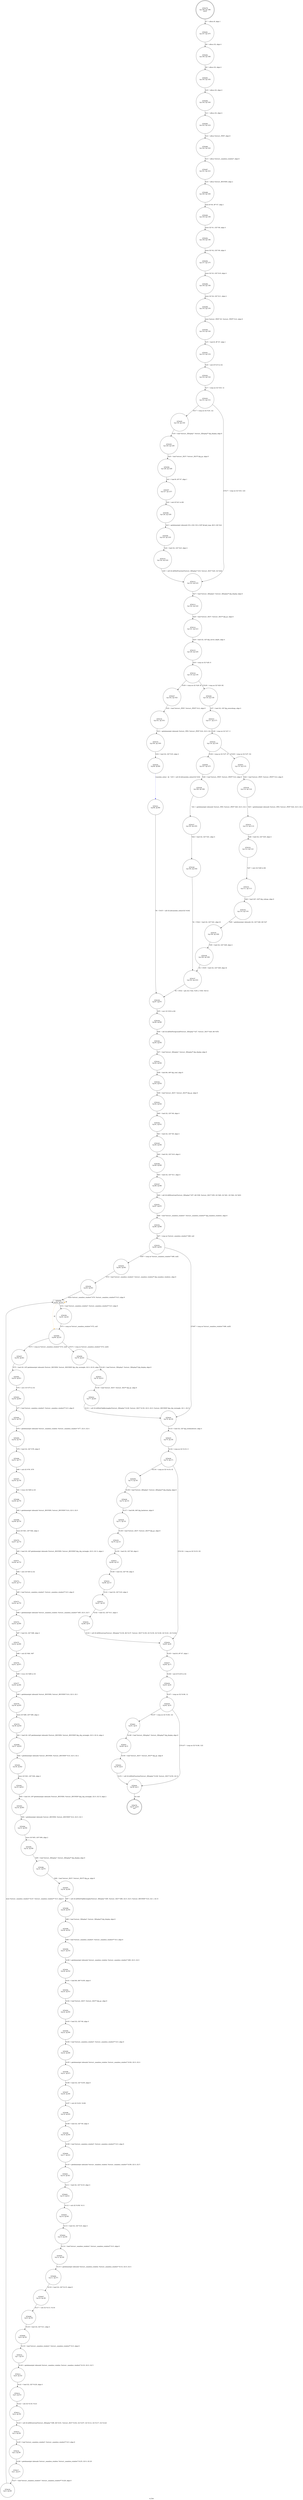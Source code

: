 digraph ui_line {
label="ui_line"
76278 [label="N76278\n(rp:57, ep:0)\nexit", shape="doublecircle"]
76279 [label="N76279\n(rp:148, ep:148)\nentry", shape="doublecircle"]
76279 -> 76281 [label="%7 = alloca i8, align 1"]
76281 [label="N76281\n(rp:147, ep:147)", shape="circle"]
76281 -> 76282 [label="%8 = alloca i32, align 4"]
76282 [label="N76282\n(rp:146, ep:146)", shape="circle"]
76282 -> 76283 [label="%9 = alloca i32, align 4"]
76283 [label="N76283\n(rp:145, ep:145)", shape="circle"]
76283 -> 76284 [label="%10 = alloca i32, align 4"]
76284 [label="N76284\n(rp:144, ep:144)", shape="circle"]
76284 -> 76285 [label="%11 = alloca i32, align 4"]
76285 [label="N76285\n(rp:143, ep:143)", shape="circle"]
76285 -> 76286 [label="%12 = alloca %struct._PEN*, align 8"]
76286 [label="N76286\n(rp:142, ep:142)", shape="circle"]
76286 -> 76287 [label="%13 = alloca %struct._seamless_window*, align 8"]
76287 [label="N76287\n(rp:141, ep:141)", shape="circle"]
76287 -> 76288 [label="%14 = alloca %struct._BOUNDS, align 2"]
76288 [label="N76288\n(rp:140, ep:140)", shape="circle"]
76288 -> 76290 [label="store i8 %0, i8* %7, align 1"]
76290 [label="N76290\n(rp:139, ep:139)", shape="circle"]
76290 -> 76292 [label="store i32 %1, i32* %8, align 4"]
76292 [label="N76292\n(rp:138, ep:138)", shape="circle"]
76292 -> 76294 [label="store i32 %2, i32* %9, align 4"]
76294 [label="N76294\n(rp:137, ep:137)", shape="circle"]
76294 -> 76296 [label="store i32 %3, i32* %10, align 4"]
76296 [label="N76296\n(rp:136, ep:136)", shape="circle"]
76296 -> 76298 [label="store i32 %4, i32* %11, align 4"]
76298 [label="N76298\n(rp:135, ep:135)", shape="circle"]
76298 -> 76300 [label="store %struct._PEN* %5, %struct._PEN** %12, align 8"]
76300 [label="N76300\n(rp:134, ep:134)", shape="circle"]
76300 -> 76301 [label="%15 = load i8, i8* %7, align 1"]
76301 [label="N76301\n(rp:133, ep:133)", shape="circle"]
76301 -> 76302 [label="%16 = zext i8 %15 to i32"]
76302 [label="N76302\n(rp:132, ep:132)", shape="circle"]
76302 -> 76303 [label="%17 = icmp ne i32 %16, 12"]
76303 [label="N76303\n(rp:131, ep:131)", shape="circle"]
76303 -> 76445 [label="[%17 = icmp ne i32 %16, 12]"]
76303 -> 76312 [label="[!(%17 = icmp ne i32 %16, 12)]"]
76305 [label="N76305\n(rp:129, ep:129)", shape="circle"]
76305 -> 76306 [label="%20 = load %struct._XGC*, %struct._XGC** @g_gc, align 8"]
76306 [label="N76306\n(rp:128, ep:128)", shape="circle"]
76306 -> 76307 [label="%21 = load i8, i8* %7, align 1"]
76307 [label="N76307\n(rp:127, ep:127)", shape="circle"]
76307 -> 76308 [label="%22 = zext i8 %21 to i64"]
76308 [label="N76308\n(rp:126, ep:126)", shape="circle"]
76308 -> 76309 [label="%23 = getelementptr inbounds [16 x i32], [16 x i32]* @rop2_map, i64 0, i64 %22"]
76309 [label="N76309\n(rp:125, ep:125)", shape="circle"]
76309 -> 76310 [label="%24 = load i32, i32* %23, align 4"]
76310 [label="N76310\n(rp:124, ep:124)", shape="circle"]
76310 -> 76312 [label="%25 = call i32 @XSetFunction(%struct._XDisplay* %19, %struct._XGC* %20, i32 %24)"]
76312 [label="N76312\n(rp:123, ep:123)", shape="circle"]
76312 -> 76313 [label="%27 = load %struct._XDisplay*, %struct._XDisplay** @g_display, align 8"]
76313 [label="N76313\n(rp:122, ep:122)", shape="circle"]
76313 -> 76314 [label="%28 = load %struct._XGC*, %struct._XGC** @g_gc, align 8"]
76314 [label="N76314\n(rp:121, ep:121)", shape="circle"]
76314 -> 76315 [label="%29 = load i32, i32* @g_server_depth, align 4"]
76315 [label="N76315\n(rp:120, ep:120)", shape="circle"]
76315 -> 76316 [label="%30 = icmp ne i32 %29, 8"]
76316 [label="N76316\n(rp:119, ep:119)", shape="circle"]
76316 -> 76447 [label="[%30 = icmp ne i32 %29, 8]"]
76316 -> 76448 [label="[!(%30 = icmp ne i32 %29, 8)]"]
76318 [label="N76318\n(rp:101, ep:101)", shape="circle"]
76318 -> 76319 [label="%33 = getelementptr inbounds %struct._PEN, %struct._PEN* %32, i32 0, i32 2"]
76319 [label="N76319\n(rp:100, ep:100)", shape="circle"]
76319 -> 76320 [label="%34 = load i32, i32* %33, align 4"]
76320 [label="N76320\n(rp:99, ep:99)", shape="circle"]
76320 -> 76321 [label="translate_colour --@-- %35 = call i32 @translate_colour(i32 %34)", style="dashed", color="blue"]
76321 [label="N76321\n(rp:98, ep:98)", shape="circle"]
76321 -> 76338 [label="54 = [%35 = call i32 @translate_colour(i32 %34)]"]
76323 [label="N76323\n(rp:117, ep:117)", shape="circle"]
76323 -> 76324 [label="%38 = icmp ne i32 %37, 0"]
76324 [label="N76324\n(rp:116, ep:116)", shape="circle"]
76324 -> 76450 [label="[%38 = icmp ne i32 %37, 0]"]
76324 -> 76451 [label="[!(%38 = icmp ne i32 %37, 0)]"]
76326 [label="N76326\n(rp:106, ep:106)", shape="circle"]
76326 -> 76327 [label="%41 = getelementptr inbounds %struct._PEN, %struct._PEN* %40, i32 0, i32 2"]
76327 [label="N76327\n(rp:105, ep:105)", shape="circle"]
76327 -> 76328 [label="%42 = load i32, i32* %41, align 4"]
76328 [label="N76328\n(rp:104, ep:104)", shape="circle"]
76328 -> 76337 [label="52 = [%42 = load i32, i32* %41, align 4]"]
76330 [label="N76330\n(rp:114, ep:114)", shape="circle"]
76330 -> 76331 [label="%45 = getelementptr inbounds %struct._PEN, %struct._PEN* %44, i32 0, i32 2"]
76331 [label="N76331\n(rp:113, ep:113)", shape="circle"]
76331 -> 76332 [label="%46 = load i32, i32* %45, align 4"]
76332 [label="N76332\n(rp:112, ep:112)", shape="circle"]
76332 -> 76333 [label="%47 = zext i32 %46 to i64"]
76333 [label="N76333\n(rp:111, ep:111)", shape="circle"]
76333 -> 76334 [label="%48 = load i32*, i32** @g_colmap, align 8"]
76334 [label="N76334\n(rp:110, ep:110)", shape="circle"]
76334 -> 76335 [label="%49 = getelementptr inbounds i32, i32* %48, i64 %47"]
76335 [label="N76335\n(rp:109, ep:109)", shape="circle"]
76335 -> 76336 [label="%50 = load i32, i32* %49, align 4"]
76336 [label="N76336\n(rp:108, ep:108)", shape="circle"]
76336 -> 76337 [label="52 = [%50 = load i32, i32* %49, align 4]"]
76337 [label="N76337\n(rp:103, ep:103)", shape="circle"]
76337 -> 76338 [label="54 = [%52 = phi i32 [ %42, %39 ], [ %50, %43 ]]"]
76338 [label="N76338\n(rp:97, ep:97)", shape="circle"]
76338 -> 76339 [label="%55 = zext i32 %54 to i64"]
76339 [label="N76339\n(rp:96, ep:96)", shape="circle"]
76339 -> 76340 [label="%56 = call i32 @XSetForeground(%struct._XDisplay* %27, %struct._XGC* %28, i64 %55)"]
76340 [label="N76340\n(rp:95, ep:95)", shape="circle"]
76340 -> 76341 [label="%57 = load %struct._XDisplay*, %struct._XDisplay** @g_display, align 8"]
76341 [label="N76341\n(rp:94, ep:94)", shape="circle"]
76341 -> 76342 [label="%58 = load i64, i64* @g_wnd, align 8"]
76342 [label="N76342\n(rp:93, ep:93)", shape="circle"]
76342 -> 76343 [label="%59 = load %struct._XGC*, %struct._XGC** @g_gc, align 8"]
76343 [label="N76343\n(rp:92, ep:92)", shape="circle"]
76343 -> 76344 [label="%60 = load i32, i32* %8, align 4"]
76344 [label="N76344\n(rp:91, ep:91)", shape="circle"]
76344 -> 76345 [label="%61 = load i32, i32* %9, align 4"]
76345 [label="N76345\n(rp:90, ep:90)", shape="circle"]
76345 -> 76346 [label="%62 = load i32, i32* %10, align 4"]
76346 [label="N76346\n(rp:89, ep:89)", shape="circle"]
76346 -> 76347 [label="%63 = load i32, i32* %11, align 4"]
76347 [label="N76347\n(rp:88, ep:88)", shape="circle"]
76347 -> 76351 [label="%64 = call i32 @XDrawLine(%struct._XDisplay* %57, i64 %58, %struct._XGC* %59, i32 %60, i32 %61, i32 %62, i32 %63)"]
76351 [label="N76351\n(rp:87, ep:87)", shape="circle"]
76351 -> 76352 [label="%66 = load %struct._seamless_window*, %struct._seamless_window** @g_seamless_windows, align 8"]
76352 [label="N76352\n(rp:86, ep:86)", shape="circle"]
76352 -> 76353 [label="%67 = icmp ne %struct._seamless_window* %66, null"]
76353 [label="N76353\n(rp:85, ep:85)", shape="circle"]
76353 -> 76455 [label="[%67 = icmp ne %struct._seamless_window* %66, null]"]
76353 -> 76424 [label="[!(%67 = icmp ne %struct._seamless_window* %66, null)]"]
76356 [label="N76356\n(rp:83, ep:83)", shape="circle"]
76356 -> 76358 [label="store %struct._seamless_window* %70, %struct._seamless_window** %13, align 8"]
76358 [label="N76358\n(rp:82, ep:25)", shape="box"]
76358 -> 76359 [label="%72 = load %struct._seamless_window*, %struct._seamless_window** %13, align 8"]
76358 -> 76358 [label="@", style="dashed", color="orange"]
76358 -> 76360 [label="@", style="dashed", color="orange"]
76359 [label="N76359\n(rp:81, ep:24)", shape="circle"]
76359 -> 76360 [label="%73 = icmp ne %struct._seamless_window* %72, null"]
76360 [label="N76360\n(rp:80, ep:23)", shape="circle"]
76360 -> 76457 [label="[%73 = icmp ne %struct._seamless_window* %72, null]"]
76360 -> 76458 [label="[!(%73 = icmp ne %struct._seamless_window* %72, null)]"]
76362 [label="N76362\n(rp:55, ep:81)", shape="circle"]
76362 -> 76363 [label="%76 = sext i16 %75 to i32"]
76363 [label="N76363\n(rp:54, ep:80)", shape="circle"]
76363 -> 76364 [label="%77 = load %struct._seamless_window*, %struct._seamless_window** %13, align 8"]
76364 [label="N76364\n(rp:53, ep:79)", shape="circle"]
76364 -> 76365 [label="%78 = getelementptr inbounds %struct._seamless_window, %struct._seamless_window* %77, i32 0, i32 4"]
76365 [label="N76365\n(rp:52, ep:78)", shape="circle"]
76365 -> 76366 [label="%79 = load i32, i32* %78, align 8"]
76366 [label="N76366\n(rp:51, ep:77)", shape="circle"]
76366 -> 76367 [label="%80 = sub i32 %76, %79"]
76367 [label="N76367\n(rp:50, ep:76)", shape="circle"]
76367 -> 76368 [label="%81 = trunc i32 %80 to i16"]
76368 [label="N76368\n(rp:49, ep:75)", shape="circle"]
76368 -> 76369 [label="%82 = getelementptr inbounds %struct._BOUNDS, %struct._BOUNDS* %14, i32 0, i32 0"]
76369 [label="N76369\n(rp:48, ep:74)", shape="circle"]
76369 -> 76370 [label="store i16 %81, i16* %82, align 2"]
76370 [label="N76370\n(rp:47, ep:73)", shape="circle"]
76370 -> 76371 [label="%83 = load i16, i16* getelementptr inbounds (%struct._BOUNDS, %struct._BOUNDS* @g_clip_rectangle, i32 0, i32 1), align 2"]
76371 [label="N76371\n(rp:46, ep:72)", shape="circle"]
76371 -> 76372 [label="%84 = sext i16 %83 to i32"]
76372 [label="N76372\n(rp:45, ep:71)", shape="circle"]
76372 -> 76373 [label="%85 = load %struct._seamless_window*, %struct._seamless_window** %13, align 8"]
76373 [label="N76373\n(rp:44, ep:70)", shape="circle"]
76373 -> 76374 [label="%86 = getelementptr inbounds %struct._seamless_window, %struct._seamless_window* %85, i32 0, i32 5"]
76374 [label="N76374\n(rp:43, ep:69)", shape="circle"]
76374 -> 76375 [label="%87 = load i32, i32* %86, align 4"]
76375 [label="N76375\n(rp:42, ep:68)", shape="circle"]
76375 -> 76376 [label="%88 = sub i32 %84, %87"]
76376 [label="N76376\n(rp:41, ep:67)", shape="circle"]
76376 -> 76377 [label="%89 = trunc i32 %88 to i16"]
76377 [label="N76377\n(rp:40, ep:66)", shape="circle"]
76377 -> 76378 [label="%90 = getelementptr inbounds %struct._BOUNDS, %struct._BOUNDS* %14, i32 0, i32 1"]
76378 [label="N76378\n(rp:39, ep:65)", shape="circle"]
76378 -> 76379 [label="store i16 %89, i16* %90, align 2"]
76379 [label="N76379\n(rp:38, ep:64)", shape="circle"]
76379 -> 76380 [label="%91 = load i16, i16* getelementptr inbounds (%struct._BOUNDS, %struct._BOUNDS* @g_clip_rectangle, i32 0, i32 2), align 2"]
76380 [label="N76380\n(rp:37, ep:63)", shape="circle"]
76380 -> 76381 [label="%92 = getelementptr inbounds %struct._BOUNDS, %struct._BOUNDS* %14, i32 0, i32 2"]
76381 [label="N76381\n(rp:36, ep:62)", shape="circle"]
76381 -> 76382 [label="store i16 %91, i16* %92, align 2"]
76382 [label="N76382\n(rp:35, ep:61)", shape="circle"]
76382 -> 76383 [label="%93 = load i16, i16* getelementptr inbounds (%struct._BOUNDS, %struct._BOUNDS* @g_clip_rectangle, i32 0, i32 3), align 2"]
76383 [label="N76383\n(rp:34, ep:60)", shape="circle"]
76383 -> 76384 [label="%94 = getelementptr inbounds %struct._BOUNDS, %struct._BOUNDS* %14, i32 0, i32 3"]
76384 [label="N76384\n(rp:33, ep:59)", shape="circle"]
76384 -> 76385 [label="store i16 %93, i16* %94, align 2"]
76385 [label="N76385\n(rp:32, ep:58)", shape="circle"]
76385 -> 76386 [label="%95 = load %struct._XDisplay*, %struct._XDisplay** @g_display, align 8"]
76386 [label="N76386\n(rp:31, ep:57)", shape="circle"]
76386 -> 76387 [label="%96 = load %struct._XGC*, %struct._XGC** @g_gc, align 8"]
76387 [label="N76387\n(rp:30, ep:56)", shape="circle"]
76387 -> 76388 [label="%97 = call i32 @XSetClipRectangles(%struct._XDisplay* %95, %struct._XGC* %96, i32 0, i32 0, %struct._BOUNDS* %14, i32 1, i32 3)"]
76388 [label="N76388\n(rp:29, ep:55)", shape="circle"]
76388 -> 76389 [label="%98 = load %struct._XDisplay*, %struct._XDisplay** @g_display, align 8"]
76389 [label="N76389\n(rp:28, ep:54)", shape="circle"]
76389 -> 76390 [label="%99 = load %struct._seamless_window*, %struct._seamless_window** %13, align 8"]
76390 [label="N76390\n(rp:27, ep:53)", shape="circle"]
76390 -> 76391 [label="%100 = getelementptr inbounds %struct._seamless_window, %struct._seamless_window* %99, i32 0, i32 0"]
76391 [label="N76391\n(rp:26, ep:52)", shape="circle"]
76391 -> 76392 [label="%101 = load i64, i64* %100, align 8"]
76392 [label="N76392\n(rp:25, ep:51)", shape="circle"]
76392 -> 76393 [label="%102 = load %struct._XGC*, %struct._XGC** @g_gc, align 8"]
76393 [label="N76393\n(rp:24, ep:50)", shape="circle"]
76393 -> 76394 [label="%103 = load i32, i32* %8, align 4"]
76394 [label="N76394\n(rp:23, ep:49)", shape="circle"]
76394 -> 76395 [label="%104 = load %struct._seamless_window*, %struct._seamless_window** %13, align 8"]
76395 [label="N76395\n(rp:22, ep:48)", shape="circle"]
76395 -> 76396 [label="%105 = getelementptr inbounds %struct._seamless_window, %struct._seamless_window* %104, i32 0, i32 4"]
76396 [label="N76396\n(rp:21, ep:47)", shape="circle"]
76396 -> 76397 [label="%106 = load i32, i32* %105, align 8"]
76397 [label="N76397\n(rp:20, ep:46)", shape="circle"]
76397 -> 76398 [label="%107 = sub i32 %103, %106"]
76398 [label="N76398\n(rp:19, ep:45)", shape="circle"]
76398 -> 76399 [label="%108 = load i32, i32* %9, align 4"]
76399 [label="N76399\n(rp:18, ep:44)", shape="circle"]
76399 -> 76400 [label="%109 = load %struct._seamless_window*, %struct._seamless_window** %13, align 8"]
76400 [label="N76400\n(rp:17, ep:43)", shape="circle"]
76400 -> 76401 [label="%110 = getelementptr inbounds %struct._seamless_window, %struct._seamless_window* %109, i32 0, i32 5"]
76401 [label="N76401\n(rp:16, ep:42)", shape="circle"]
76401 -> 76402 [label="%111 = load i32, i32* %110, align 4"]
76402 [label="N76402\n(rp:15, ep:41)", shape="circle"]
76402 -> 76403 [label="%112 = sub i32 %108, %111"]
76403 [label="N76403\n(rp:14, ep:40)", shape="circle"]
76403 -> 76404 [label="%113 = load i32, i32* %10, align 4"]
76404 [label="N76404\n(rp:13, ep:39)", shape="circle"]
76404 -> 76405 [label="%114 = load %struct._seamless_window*, %struct._seamless_window** %13, align 8"]
76405 [label="N76405\n(rp:12, ep:38)", shape="circle"]
76405 -> 76406 [label="%115 = getelementptr inbounds %struct._seamless_window, %struct._seamless_window* %114, i32 0, i32 4"]
76406 [label="N76406\n(rp:11, ep:37)", shape="circle"]
76406 -> 76407 [label="%116 = load i32, i32* %115, align 8"]
76407 [label="N76407\n(rp:10, ep:36)", shape="circle"]
76407 -> 76408 [label="%117 = sub i32 %113, %116"]
76408 [label="N76408\n(rp:9, ep:35)", shape="circle"]
76408 -> 76409 [label="%118 = load i32, i32* %11, align 4"]
76409 [label="N76409\n(rp:8, ep:34)", shape="circle"]
76409 -> 76410 [label="%119 = load %struct._seamless_window*, %struct._seamless_window** %13, align 8"]
76410 [label="N76410\n(rp:7, ep:33)", shape="circle"]
76410 -> 76411 [label="%120 = getelementptr inbounds %struct._seamless_window, %struct._seamless_window* %119, i32 0, i32 5"]
76411 [label="N76411\n(rp:6, ep:32)", shape="circle"]
76411 -> 76412 [label="%121 = load i32, i32* %120, align 4"]
76412 [label="N76412\n(rp:5, ep:31)", shape="circle"]
76412 -> 76413 [label="%122 = sub i32 %118, %121"]
76413 [label="N76413\n(rp:4, ep:30)", shape="circle"]
76413 -> 76415 [label="%123 = call i32 @XDrawLine(%struct._XDisplay* %98, i64 %101, %struct._XGC* %102, i32 %107, i32 %112, i32 %117, i32 %122)"]
76415 [label="N76415\n(rp:3, ep:29)", shape="circle"]
76415 -> 76416 [label="%125 = load %struct._seamless_window*, %struct._seamless_window** %13, align 8"]
76416 [label="N76416\n(rp:2, ep:28)", shape="circle"]
76416 -> 76417 [label="%126 = getelementptr inbounds %struct._seamless_window, %struct._seamless_window* %125, i32 0, i32 20"]
76417 [label="N76417\n(rp:1, ep:27)", shape="circle"]
76417 -> 76418 [label="%127 = load %struct._seamless_window*, %struct._seamless_window** %126, align 8"]
76418 [label="N76418\n(rp:0, ep:26)", shape="circle"]
76418 -> 76358 [label="store %struct._seamless_window* %127, %struct._seamless_window** %13, align 8"]
76421 [label="N76421\n(rp:78, ep:21)", shape="circle"]
76421 -> 76422 [label="%130 = load %struct._XGC*, %struct._XGC** @g_gc, align 8"]
76422 [label="N76422\n(rp:77, ep:20)", shape="circle"]
76422 -> 76424 [label="%131 = call i32 @XSetClipRectangles(%struct._XDisplay* %129, %struct._XGC* %130, i32 0, i32 0, %struct._BOUNDS* @g_clip_rectangle, i32 1, i32 3)"]
76424 [label="N76424\n(rp:76, ep:19)", shape="circle"]
76424 -> 76425 [label="%133 = load i32, i32* @g_ownbackstore, align 4"]
76425 [label="N76425\n(rp:75, ep:18)", shape="circle"]
76425 -> 76426 [label="%134 = icmp ne i32 %133, 0"]
76426 [label="N76426\n(rp:74, ep:17)", shape="circle"]
76426 -> 76459 [label="[%134 = icmp ne i32 %133, 0]"]
76426 -> 76436 [label="[!(%134 = icmp ne i32 %133, 0)]"]
76428 [label="N76428\n(rp:72, ep:15)", shape="circle"]
76428 -> 76429 [label="%137 = load i64, i64* @g_backstore, align 8"]
76429 [label="N76429\n(rp:71, ep:14)", shape="circle"]
76429 -> 76430 [label="%138 = load %struct._XGC*, %struct._XGC** @g_gc, align 8"]
76430 [label="N76430\n(rp:70, ep:13)", shape="circle"]
76430 -> 76431 [label="%139 = load i32, i32* %8, align 4"]
76431 [label="N76431\n(rp:69, ep:12)", shape="circle"]
76431 -> 76432 [label="%140 = load i32, i32* %9, align 4"]
76432 [label="N76432\n(rp:68, ep:11)", shape="circle"]
76432 -> 76433 [label="%141 = load i32, i32* %10, align 4"]
76433 [label="N76433\n(rp:67, ep:10)", shape="circle"]
76433 -> 76434 [label="%142 = load i32, i32* %11, align 4"]
76434 [label="N76434\n(rp:66, ep:9)", shape="circle"]
76434 -> 76436 [label="%143 = call i32 @XDrawLine(%struct._XDisplay* %136, i64 %137, %struct._XGC* %138, i32 %139, i32 %140, i32 %141, i32 %142)"]
76436 [label="N76436\n(rp:65, ep:8)", shape="circle"]
76436 -> 76437 [label="%145 = load i8, i8* %7, align 1"]
76437 [label="N76437\n(rp:64, ep:7)", shape="circle"]
76437 -> 76438 [label="%146 = zext i8 %145 to i32"]
76438 [label="N76438\n(rp:63, ep:6)", shape="circle"]
76438 -> 76439 [label="%147 = icmp ne i32 %146, 12"]
76439 [label="N76439\n(rp:62, ep:5)", shape="circle"]
76439 -> 76461 [label="[%147 = icmp ne i32 %146, 12]"]
76439 -> 76444 [label="[!(%147 = icmp ne i32 %146, 12)]"]
76441 [label="N76441\n(rp:60, ep:3)", shape="circle"]
76441 -> 76442 [label="%150 = load %struct._XGC*, %struct._XGC** @g_gc, align 8"]
76442 [label="N76442\n(rp:59, ep:2)", shape="circle"]
76442 -> 76444 [label="%151 = call i32 @XSetFunction(%struct._XDisplay* %149, %struct._XGC* %150, i32 3)"]
76444 [label="N76444\n(rp:58, ep:1)", shape="circle"]
76444 -> 76278 [label="ret void"]
76445 [label="N76445\n(rp:130, ep:130)", shape="circle"]
76445 -> 76305 [label="%19 = load %struct._XDisplay*, %struct._XDisplay** @g_display, align 8"]
76447 [label="N76447\n(rp:102, ep:102)", shape="circle"]
76447 -> 76318 [label="%32 = load %struct._PEN*, %struct._PEN** %12, align 8"]
76448 [label="N76448\n(rp:118, ep:118)", shape="circle"]
76448 -> 76323 [label="%37 = load i32, i32* @g_owncolmap, align 4"]
76450 [label="N76450\n(rp:107, ep:107)", shape="circle"]
76450 -> 76326 [label="%40 = load %struct._PEN*, %struct._PEN** %12, align 8"]
76451 [label="N76451\n(rp:115, ep:115)", shape="circle"]
76451 -> 76330 [label="%44 = load %struct._PEN*, %struct._PEN** %12, align 8"]
76455 [label="N76455\n(rp:84, ep:84)", shape="circle"]
76455 -> 76356 [label="%70 = load %struct._seamless_window*, %struct._seamless_window** @g_seamless_windows, align 8"]
76457 [label="N76457\n(rp:56, ep:82)", shape="circle"]
76457 -> 76362 [label="%75 = load i16, i16* getelementptr inbounds (%struct._BOUNDS, %struct._BOUNDS* @g_clip_rectangle, i32 0, i32 0), align 2"]
76458 [label="N76458\n(rp:79, ep:22)", shape="circle"]
76458 -> 76421 [label="%129 = load %struct._XDisplay*, %struct._XDisplay** @g_display, align 8"]
76459 [label="N76459\n(rp:73, ep:16)", shape="circle"]
76459 -> 76428 [label="%136 = load %struct._XDisplay*, %struct._XDisplay** @g_display, align 8"]
76461 [label="N76461\n(rp:61, ep:4)", shape="circle"]
76461 -> 76441 [label="%149 = load %struct._XDisplay*, %struct._XDisplay** @g_display, align 8"]
}
